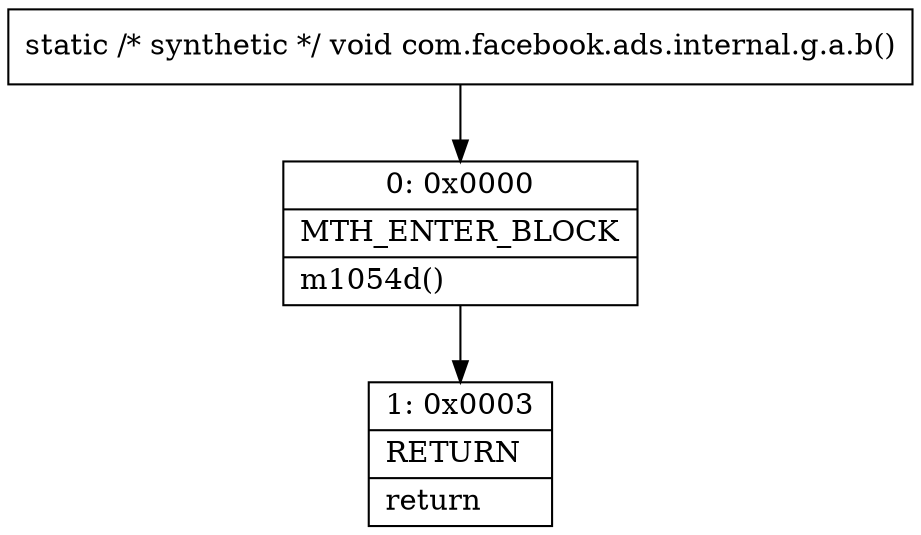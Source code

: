 digraph "CFG forcom.facebook.ads.internal.g.a.b()V" {
Node_0 [shape=record,label="{0\:\ 0x0000|MTH_ENTER_BLOCK\l|m1054d()\l}"];
Node_1 [shape=record,label="{1\:\ 0x0003|RETURN\l|return\l}"];
MethodNode[shape=record,label="{static \/* synthetic *\/ void com.facebook.ads.internal.g.a.b() }"];
MethodNode -> Node_0;
Node_0 -> Node_1;
}

